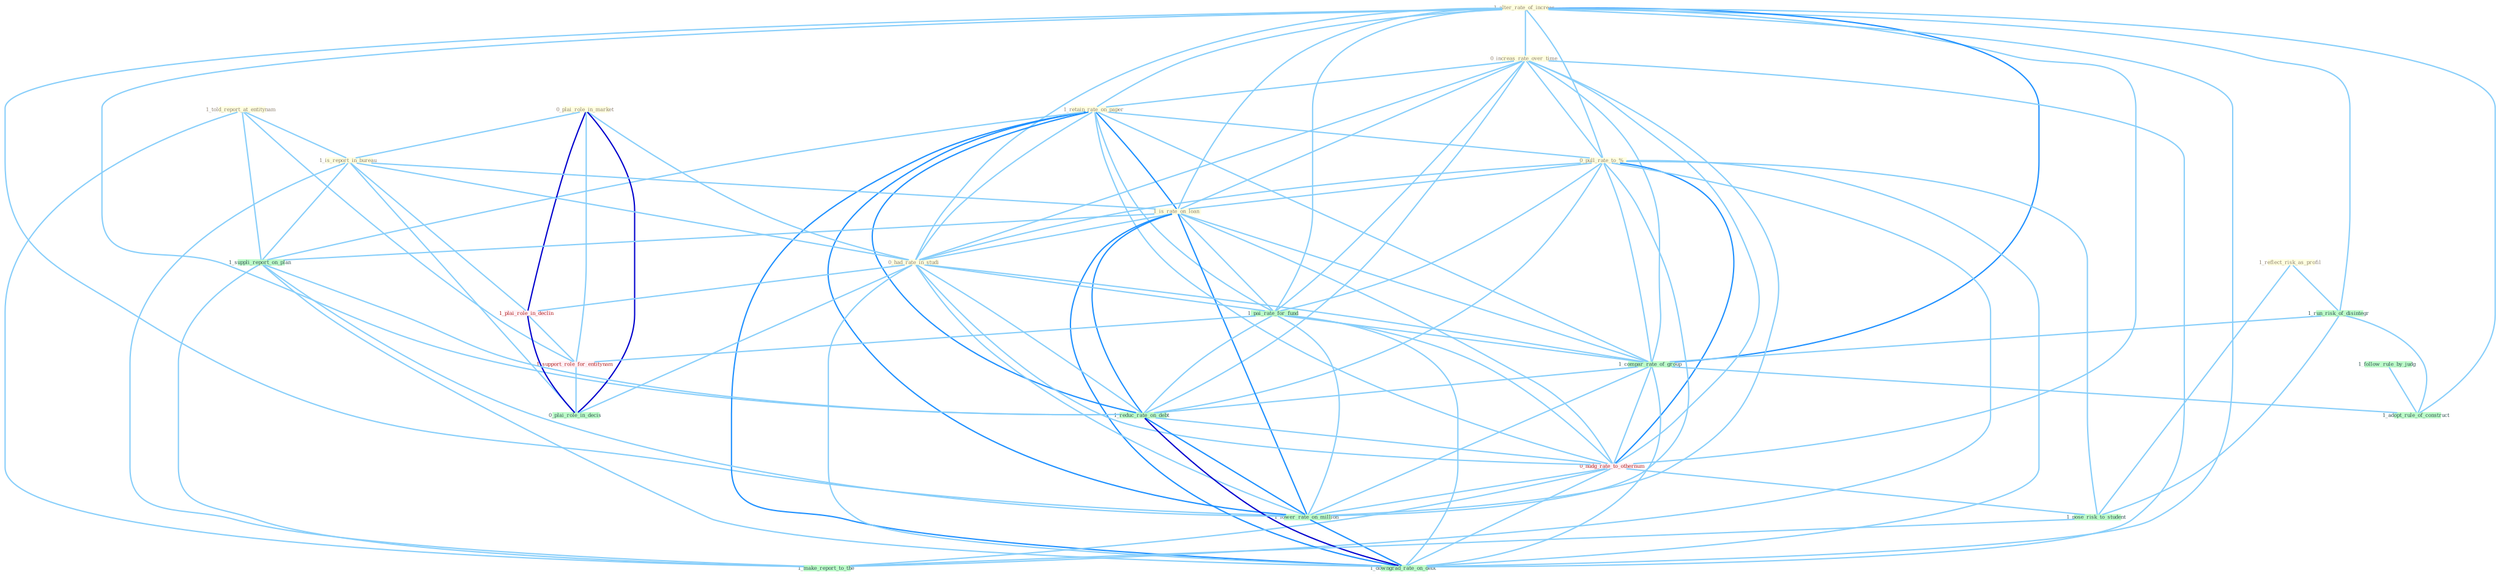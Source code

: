 Graph G{ 
    node
    [shape=polygon,style=filled,width=.5,height=.06,color="#BDFCC9",fixedsize=true,fontsize=4,
    fontcolor="#2f4f4f"];
    {node
    [color="#ffffe0", fontcolor="#8b7d6b"] "1_alter_rate_of_increas " "0_increas_rate_over_time " "1_retain_rate_on_paper " "0_plai_role_in_market " "1_reflect_risk_as_profil " "1_told_report_at_entitynam " "0_pull_rate_to_% " "1_is_report_in_bureau " "1_is_rate_on_loan " "0_had_rate_in_studi "}
{node [color="#fff0f5", fontcolor="#b22222"] "1_plai_role_in_declin " "0_nudg_rate_to_othernum " "1_support_role_for_entitynam "}
edge [color="#B0E2FF"];

	"1_alter_rate_of_increas " -- "0_increas_rate_over_time " [w="1", color="#87cefa" ];
	"1_alter_rate_of_increas " -- "1_retain_rate_on_paper " [w="1", color="#87cefa" ];
	"1_alter_rate_of_increas " -- "0_pull_rate_to_% " [w="1", color="#87cefa" ];
	"1_alter_rate_of_increas " -- "1_is_rate_on_loan " [w="1", color="#87cefa" ];
	"1_alter_rate_of_increas " -- "0_had_rate_in_studi " [w="1", color="#87cefa" ];
	"1_alter_rate_of_increas " -- "1_run_risk_of_disintegr " [w="1", color="#87cefa" ];
	"1_alter_rate_of_increas " -- "1_pai_rate_for_fund " [w="1", color="#87cefa" ];
	"1_alter_rate_of_increas " -- "1_compar_rate_of_group " [w="2", color="#1e90ff" , len=0.8];
	"1_alter_rate_of_increas " -- "1_reduc_rate_on_debt " [w="1", color="#87cefa" ];
	"1_alter_rate_of_increas " -- "0_nudg_rate_to_othernum " [w="1", color="#87cefa" ];
	"1_alter_rate_of_increas " -- "1_adopt_rule_of_construct " [w="1", color="#87cefa" ];
	"1_alter_rate_of_increas " -- "1_lower_rate_on_million " [w="1", color="#87cefa" ];
	"1_alter_rate_of_increas " -- "1_downgrad_rate_on_debt " [w="1", color="#87cefa" ];
	"0_increas_rate_over_time " -- "1_retain_rate_on_paper " [w="1", color="#87cefa" ];
	"0_increas_rate_over_time " -- "0_pull_rate_to_% " [w="1", color="#87cefa" ];
	"0_increas_rate_over_time " -- "1_is_rate_on_loan " [w="1", color="#87cefa" ];
	"0_increas_rate_over_time " -- "0_had_rate_in_studi " [w="1", color="#87cefa" ];
	"0_increas_rate_over_time " -- "1_pai_rate_for_fund " [w="1", color="#87cefa" ];
	"0_increas_rate_over_time " -- "1_compar_rate_of_group " [w="1", color="#87cefa" ];
	"0_increas_rate_over_time " -- "1_reduc_rate_on_debt " [w="1", color="#87cefa" ];
	"0_increas_rate_over_time " -- "0_nudg_rate_to_othernum " [w="1", color="#87cefa" ];
	"0_increas_rate_over_time " -- "1_lower_rate_on_million " [w="1", color="#87cefa" ];
	"0_increas_rate_over_time " -- "1_downgrad_rate_on_debt " [w="1", color="#87cefa" ];
	"1_retain_rate_on_paper " -- "0_pull_rate_to_% " [w="1", color="#87cefa" ];
	"1_retain_rate_on_paper " -- "1_is_rate_on_loan " [w="2", color="#1e90ff" , len=0.8];
	"1_retain_rate_on_paper " -- "0_had_rate_in_studi " [w="1", color="#87cefa" ];
	"1_retain_rate_on_paper " -- "1_suppli_report_on_plan " [w="1", color="#87cefa" ];
	"1_retain_rate_on_paper " -- "1_pai_rate_for_fund " [w="1", color="#87cefa" ];
	"1_retain_rate_on_paper " -- "1_compar_rate_of_group " [w="1", color="#87cefa" ];
	"1_retain_rate_on_paper " -- "1_reduc_rate_on_debt " [w="2", color="#1e90ff" , len=0.8];
	"1_retain_rate_on_paper " -- "0_nudg_rate_to_othernum " [w="1", color="#87cefa" ];
	"1_retain_rate_on_paper " -- "1_lower_rate_on_million " [w="2", color="#1e90ff" , len=0.8];
	"1_retain_rate_on_paper " -- "1_downgrad_rate_on_debt " [w="2", color="#1e90ff" , len=0.8];
	"0_plai_role_in_market " -- "1_is_report_in_bureau " [w="1", color="#87cefa" ];
	"0_plai_role_in_market " -- "0_had_rate_in_studi " [w="1", color="#87cefa" ];
	"0_plai_role_in_market " -- "1_plai_role_in_declin " [w="3", color="#0000cd" , len=0.6];
	"0_plai_role_in_market " -- "1_support_role_for_entitynam " [w="1", color="#87cefa" ];
	"0_plai_role_in_market " -- "0_plai_role_in_decis " [w="3", color="#0000cd" , len=0.6];
	"1_reflect_risk_as_profil " -- "1_run_risk_of_disintegr " [w="1", color="#87cefa" ];
	"1_reflect_risk_as_profil " -- "1_pose_risk_to_student " [w="1", color="#87cefa" ];
	"1_told_report_at_entitynam " -- "1_is_report_in_bureau " [w="1", color="#87cefa" ];
	"1_told_report_at_entitynam " -- "1_suppli_report_on_plan " [w="1", color="#87cefa" ];
	"1_told_report_at_entitynam " -- "1_support_role_for_entitynam " [w="1", color="#87cefa" ];
	"1_told_report_at_entitynam " -- "1_make_report_to_the " [w="1", color="#87cefa" ];
	"0_pull_rate_to_% " -- "1_is_rate_on_loan " [w="1", color="#87cefa" ];
	"0_pull_rate_to_% " -- "0_had_rate_in_studi " [w="1", color="#87cefa" ];
	"0_pull_rate_to_% " -- "1_pai_rate_for_fund " [w="1", color="#87cefa" ];
	"0_pull_rate_to_% " -- "1_compar_rate_of_group " [w="1", color="#87cefa" ];
	"0_pull_rate_to_% " -- "1_reduc_rate_on_debt " [w="1", color="#87cefa" ];
	"0_pull_rate_to_% " -- "0_nudg_rate_to_othernum " [w="2", color="#1e90ff" , len=0.8];
	"0_pull_rate_to_% " -- "1_pose_risk_to_student " [w="1", color="#87cefa" ];
	"0_pull_rate_to_% " -- "1_lower_rate_on_million " [w="1", color="#87cefa" ];
	"0_pull_rate_to_% " -- "1_downgrad_rate_on_debt " [w="1", color="#87cefa" ];
	"0_pull_rate_to_% " -- "1_make_report_to_the " [w="1", color="#87cefa" ];
	"1_is_report_in_bureau " -- "1_is_rate_on_loan " [w="1", color="#87cefa" ];
	"1_is_report_in_bureau " -- "0_had_rate_in_studi " [w="1", color="#87cefa" ];
	"1_is_report_in_bureau " -- "1_plai_role_in_declin " [w="1", color="#87cefa" ];
	"1_is_report_in_bureau " -- "1_suppli_report_on_plan " [w="1", color="#87cefa" ];
	"1_is_report_in_bureau " -- "0_plai_role_in_decis " [w="1", color="#87cefa" ];
	"1_is_report_in_bureau " -- "1_make_report_to_the " [w="1", color="#87cefa" ];
	"1_is_rate_on_loan " -- "0_had_rate_in_studi " [w="1", color="#87cefa" ];
	"1_is_rate_on_loan " -- "1_suppli_report_on_plan " [w="1", color="#87cefa" ];
	"1_is_rate_on_loan " -- "1_pai_rate_for_fund " [w="1", color="#87cefa" ];
	"1_is_rate_on_loan " -- "1_compar_rate_of_group " [w="1", color="#87cefa" ];
	"1_is_rate_on_loan " -- "1_reduc_rate_on_debt " [w="2", color="#1e90ff" , len=0.8];
	"1_is_rate_on_loan " -- "0_nudg_rate_to_othernum " [w="1", color="#87cefa" ];
	"1_is_rate_on_loan " -- "1_lower_rate_on_million " [w="2", color="#1e90ff" , len=0.8];
	"1_is_rate_on_loan " -- "1_downgrad_rate_on_debt " [w="2", color="#1e90ff" , len=0.8];
	"0_had_rate_in_studi " -- "1_plai_role_in_declin " [w="1", color="#87cefa" ];
	"0_had_rate_in_studi " -- "1_pai_rate_for_fund " [w="1", color="#87cefa" ];
	"0_had_rate_in_studi " -- "1_compar_rate_of_group " [w="1", color="#87cefa" ];
	"0_had_rate_in_studi " -- "1_reduc_rate_on_debt " [w="1", color="#87cefa" ];
	"0_had_rate_in_studi " -- "0_nudg_rate_to_othernum " [w="1", color="#87cefa" ];
	"0_had_rate_in_studi " -- "0_plai_role_in_decis " [w="1", color="#87cefa" ];
	"0_had_rate_in_studi " -- "1_lower_rate_on_million " [w="1", color="#87cefa" ];
	"0_had_rate_in_studi " -- "1_downgrad_rate_on_debt " [w="1", color="#87cefa" ];
	"1_run_risk_of_disintegr " -- "1_compar_rate_of_group " [w="1", color="#87cefa" ];
	"1_run_risk_of_disintegr " -- "1_pose_risk_to_student " [w="1", color="#87cefa" ];
	"1_run_risk_of_disintegr " -- "1_adopt_rule_of_construct " [w="1", color="#87cefa" ];
	"1_plai_role_in_declin " -- "1_support_role_for_entitynam " [w="1", color="#87cefa" ];
	"1_plai_role_in_declin " -- "0_plai_role_in_decis " [w="3", color="#0000cd" , len=0.6];
	"1_suppli_report_on_plan " -- "1_reduc_rate_on_debt " [w="1", color="#87cefa" ];
	"1_suppli_report_on_plan " -- "1_lower_rate_on_million " [w="1", color="#87cefa" ];
	"1_suppli_report_on_plan " -- "1_downgrad_rate_on_debt " [w="1", color="#87cefa" ];
	"1_suppli_report_on_plan " -- "1_make_report_to_the " [w="1", color="#87cefa" ];
	"1_pai_rate_for_fund " -- "1_compar_rate_of_group " [w="1", color="#87cefa" ];
	"1_pai_rate_for_fund " -- "1_reduc_rate_on_debt " [w="1", color="#87cefa" ];
	"1_pai_rate_for_fund " -- "0_nudg_rate_to_othernum " [w="1", color="#87cefa" ];
	"1_pai_rate_for_fund " -- "1_support_role_for_entitynam " [w="1", color="#87cefa" ];
	"1_pai_rate_for_fund " -- "1_lower_rate_on_million " [w="1", color="#87cefa" ];
	"1_pai_rate_for_fund " -- "1_downgrad_rate_on_debt " [w="1", color="#87cefa" ];
	"1_follow_rule_by_judg " -- "1_adopt_rule_of_construct " [w="1", color="#87cefa" ];
	"1_compar_rate_of_group " -- "1_reduc_rate_on_debt " [w="1", color="#87cefa" ];
	"1_compar_rate_of_group " -- "0_nudg_rate_to_othernum " [w="1", color="#87cefa" ];
	"1_compar_rate_of_group " -- "1_adopt_rule_of_construct " [w="1", color="#87cefa" ];
	"1_compar_rate_of_group " -- "1_lower_rate_on_million " [w="1", color="#87cefa" ];
	"1_compar_rate_of_group " -- "1_downgrad_rate_on_debt " [w="1", color="#87cefa" ];
	"1_reduc_rate_on_debt " -- "0_nudg_rate_to_othernum " [w="1", color="#87cefa" ];
	"1_reduc_rate_on_debt " -- "1_lower_rate_on_million " [w="2", color="#1e90ff" , len=0.8];
	"1_reduc_rate_on_debt " -- "1_downgrad_rate_on_debt " [w="3", color="#0000cd" , len=0.6];
	"0_nudg_rate_to_othernum " -- "1_pose_risk_to_student " [w="1", color="#87cefa" ];
	"0_nudg_rate_to_othernum " -- "1_lower_rate_on_million " [w="1", color="#87cefa" ];
	"0_nudg_rate_to_othernum " -- "1_downgrad_rate_on_debt " [w="1", color="#87cefa" ];
	"0_nudg_rate_to_othernum " -- "1_make_report_to_the " [w="1", color="#87cefa" ];
	"1_support_role_for_entitynam " -- "0_plai_role_in_decis " [w="1", color="#87cefa" ];
	"1_pose_risk_to_student " -- "1_make_report_to_the " [w="1", color="#87cefa" ];
	"1_lower_rate_on_million " -- "1_downgrad_rate_on_debt " [w="2", color="#1e90ff" , len=0.8];
}